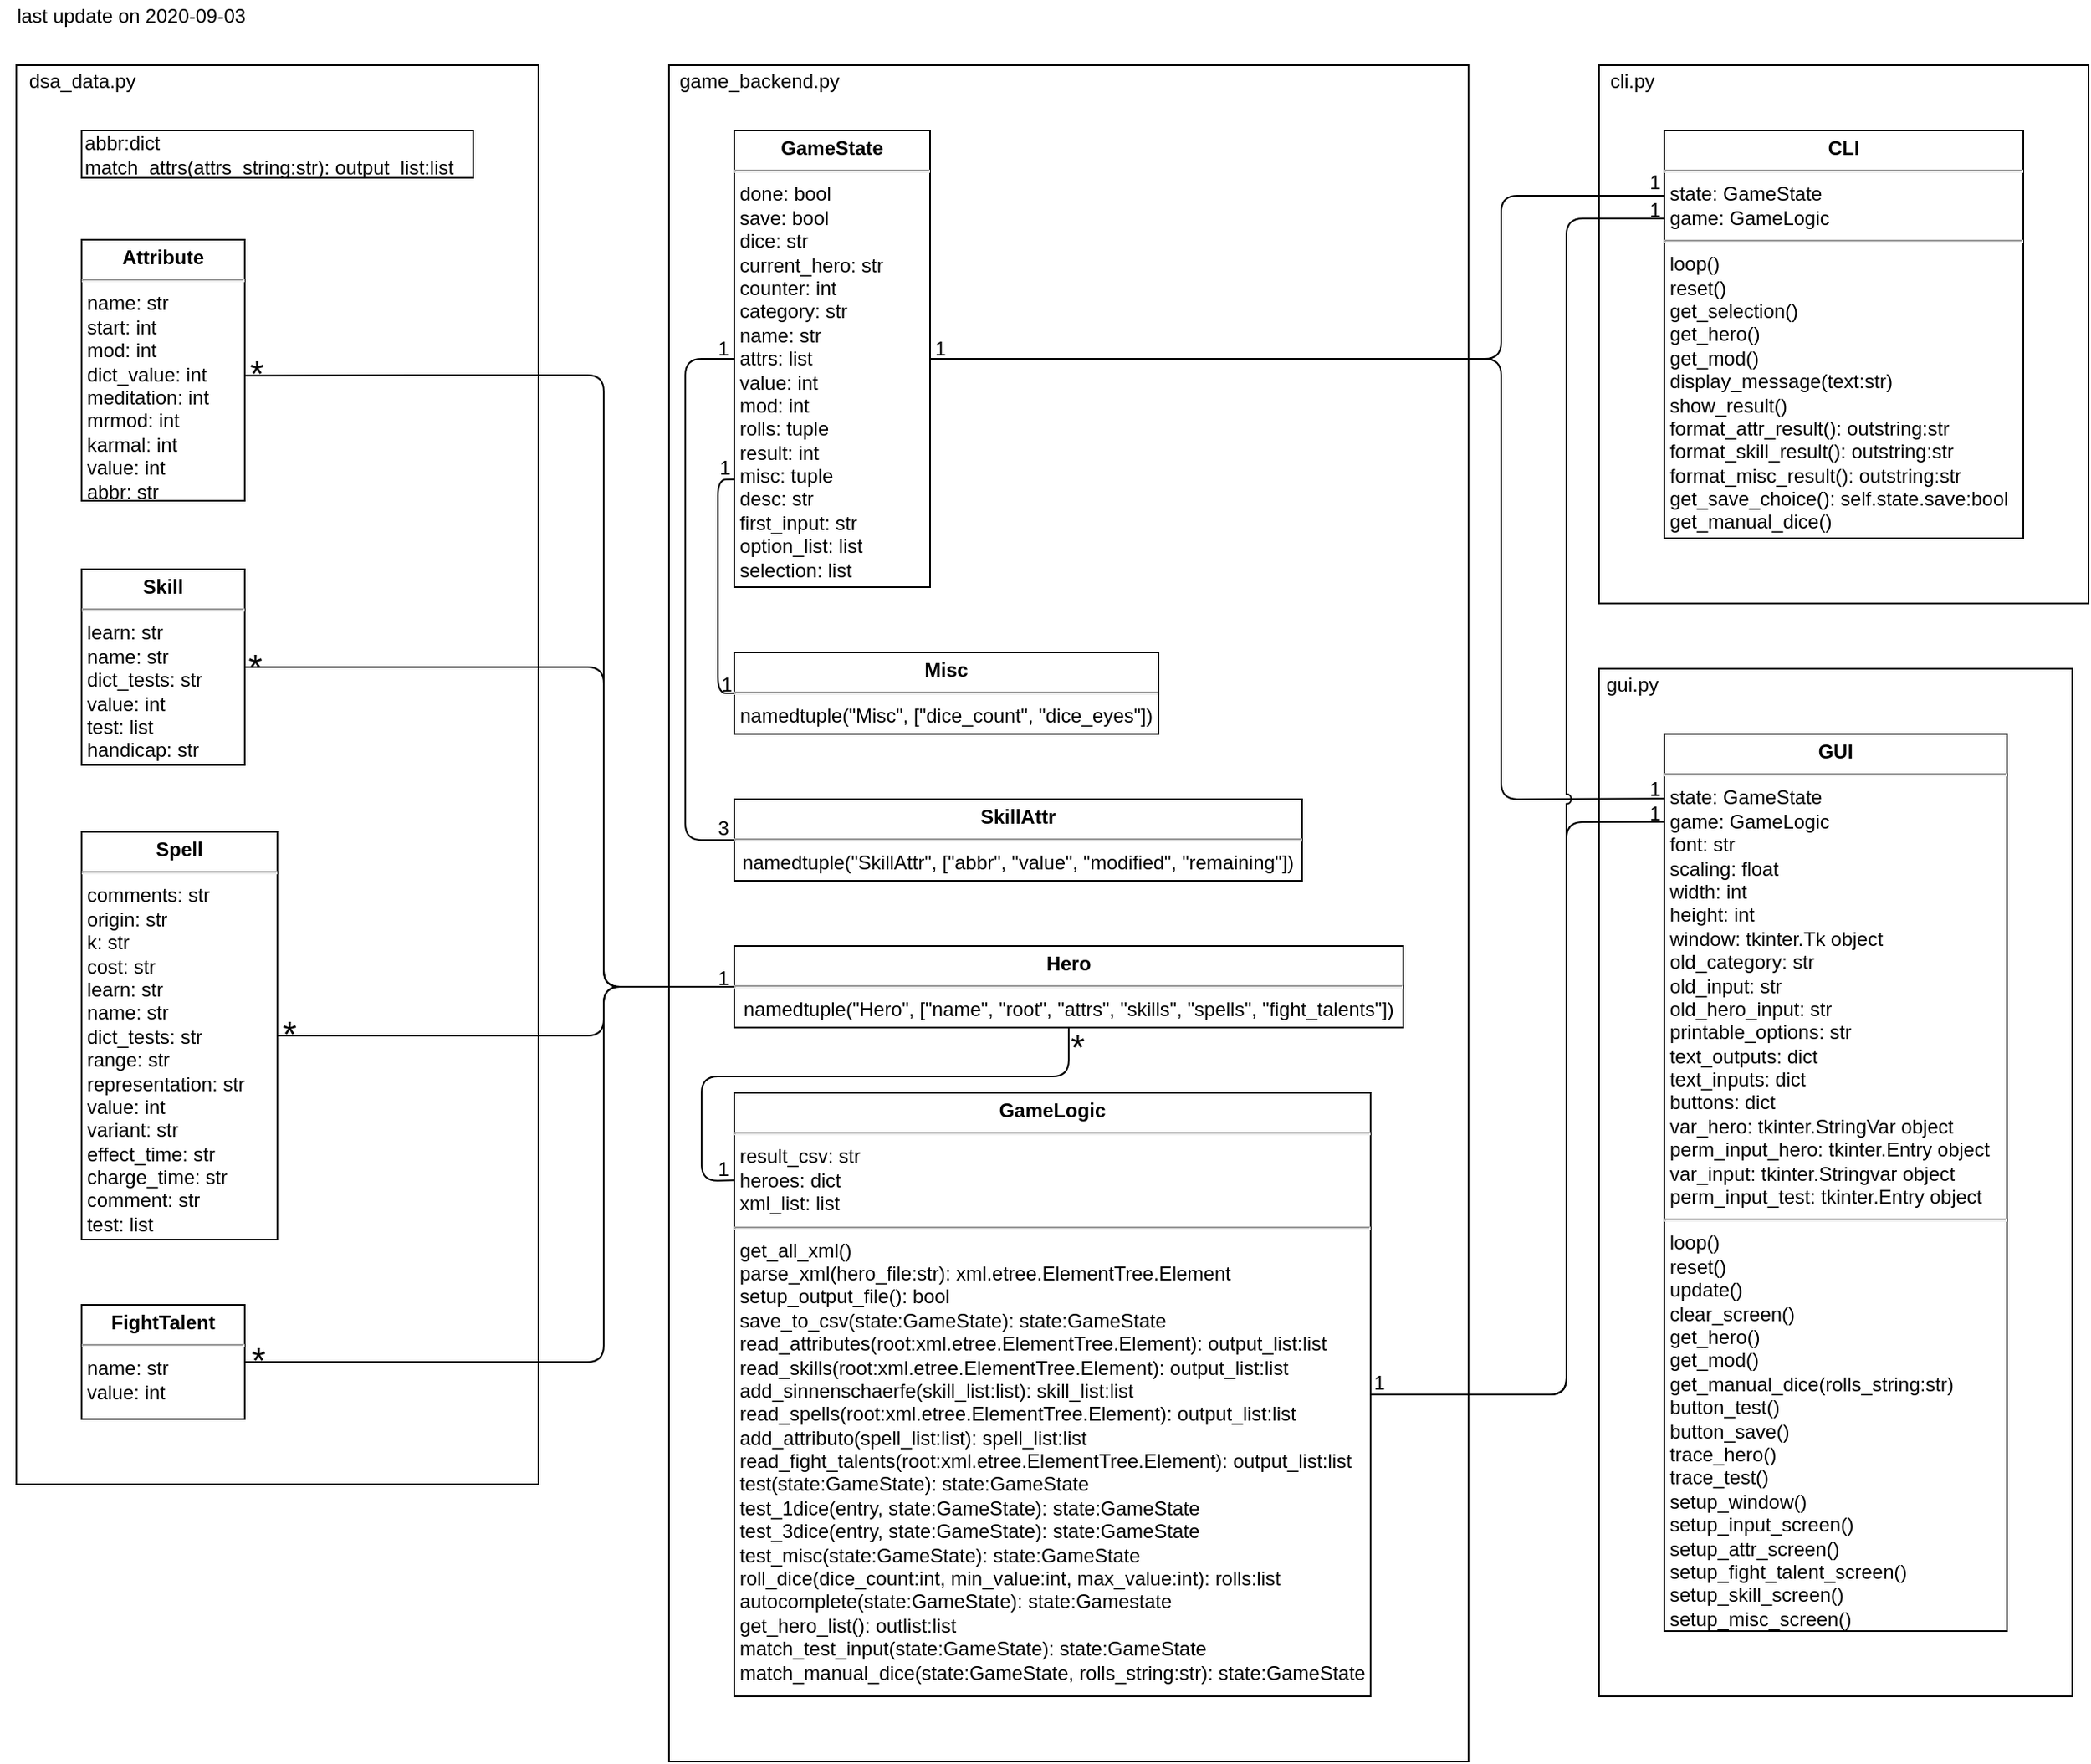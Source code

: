 <mxfile version="13.6.6" type="device"><diagram name="Page-1" id="929967ad-93f9-6ef4-fab6-5d389245f69c"><mxGraphModel dx="3175.5" dy="3218" grid="1" gridSize="10" guides="1" tooltips="1" connect="1" arrows="1" fold="1" page="1" pageScale="1.5" pageWidth="1169" pageHeight="826" background="none" math="0" shadow="0"><root><mxCell id="0" style=";html=1;"/><mxCell id="1" style=";html=1;" parent="0"/><mxCell id="DdQmzsdMxM-hgUcWmm2q-1" value="" style="rounded=0;whiteSpace=wrap;html=1;fillColor=none;" parent="1" vertex="1"><mxGeometry x="40" y="-1640" width="490" height="1040" as="geometry"/></mxCell><mxCell id="DdQmzsdMxM-hgUcWmm2q-2" value="&lt;div&gt;game_backend.py&lt;/div&gt;" style="text;html=1;align=center;verticalAlign=middle;resizable=0;points=[];autosize=1;" parent="1" vertex="1"><mxGeometry x="40" y="-1640" width="110" height="20" as="geometry"/></mxCell><mxCell id="DdQmzsdMxM-hgUcWmm2q-3" value="&lt;p style=&quot;margin: 0px ; margin-top: 4px ; text-align: center&quot;&gt;&lt;b&gt;GameLogic&lt;/b&gt;&lt;/p&gt;&lt;hr&gt;&lt;div align=&quot;left&quot;&gt;&amp;nbsp;result_csv: str&lt;/div&gt;&lt;div align=&quot;left&quot;&gt;&amp;nbsp;heroes: dict&lt;/div&gt;&lt;div align=&quot;left&quot;&gt;&amp;nbsp;xml_list: list&lt;br&gt;&lt;/div&gt;&lt;hr&gt;&lt;div align=&quot;left&quot;&gt;&amp;nbsp;get_all_xml()&lt;br&gt;&lt;/div&gt;&lt;div align=&quot;left&quot;&gt;&amp;nbsp;parse_xml(hero_file:str): xml.etree.ElementTree.Element&lt;/div&gt;&lt;div align=&quot;left&quot;&gt;&amp;nbsp;setup_output_file(): bool&lt;br&gt;&lt;/div&gt;&lt;div align=&quot;left&quot;&gt;&amp;nbsp;save_to_csv(state:GameState): state:GameState&lt;br&gt;&lt;/div&gt;&lt;div align=&quot;left&quot;&gt;&amp;nbsp;read_attributes(root:xml.etree.ElementTree.Element): output_list:list&lt;/div&gt;&lt;div align=&quot;left&quot;&gt;&amp;nbsp;read_skills(root:xml.etree.ElementTree.Element): output_list:list&lt;/div&gt;&lt;div align=&quot;left&quot;&gt;&amp;nbsp;add_sinnenschaerfe(skill_list:list): skill_list:list&lt;br&gt;&lt;/div&gt;&lt;div align=&quot;left&quot;&gt;&amp;nbsp;read_spells(root:xml.etree.ElementTree.Element): output_list:list&lt;/div&gt;&lt;div align=&quot;left&quot;&gt;&amp;nbsp;add_attributo(spell_list:list): spell_list:list&lt;br&gt;&lt;/div&gt;&lt;div align=&quot;left&quot;&gt;&amp;nbsp;read_fight_talents(root:xml.etree.ElementTree.Element): output_list:list&lt;br&gt;&lt;/div&gt;&lt;div align=&quot;left&quot;&gt;&amp;nbsp;test(state:GameState): state:GameState&lt;br&gt;&lt;/div&gt;&lt;div align=&quot;left&quot;&gt;&amp;nbsp;test_1dice(entry, state:GameState): state:GameState&lt;/div&gt;&lt;div align=&quot;left&quot;&gt;&amp;nbsp;test_3dice(entry, state:GameState): state:GameState&lt;br&gt;&lt;/div&gt;&lt;div align=&quot;left&quot;&gt;&amp;nbsp;test_misc(state:GameState): state:GameState&lt;br&gt;&lt;/div&gt;&lt;div align=&quot;left&quot;&gt;&amp;nbsp;roll_dice(dice_count:int, min_value:int, max_value:int): rolls:list&lt;br&gt;&lt;/div&gt;&lt;div align=&quot;left&quot;&gt;&amp;nbsp;autocomplete(state:GameState): state:Gamestate&lt;/div&gt;&lt;div align=&quot;left&quot;&gt;&amp;nbsp;get_hero_list(): outlist:list&lt;/div&gt;&lt;div align=&quot;left&quot;&gt;&amp;nbsp;match_test_input(state:GameState): state:GameState&lt;/div&gt;&lt;div align=&quot;left&quot;&gt;&amp;nbsp;match_manual_dice(state:GameState, rolls_string:str): state:GameState&lt;br&gt;&lt;/div&gt;" style="shape=rect;html=1;overflow=fill;whiteSpace=wrap;" parent="1" vertex="1"><mxGeometry x="80" y="-1010" width="390" height="370" as="geometry"/></mxCell><mxCell id="DdQmzsdMxM-hgUcWmm2q-4" value="&lt;p style=&quot;margin: 0px ; margin-top: 4px ; text-align: center&quot;&gt;&lt;b&gt;GameState&lt;/b&gt;&lt;/p&gt;&lt;hr&gt;&lt;div align=&quot;left&quot;&gt;&amp;nbsp;done: bool&lt;/div&gt;&lt;div align=&quot;left&quot;&gt;&amp;nbsp;save: bool&lt;/div&gt;&lt;div align=&quot;left&quot;&gt;&amp;nbsp;dice: str&lt;/div&gt;&lt;div align=&quot;left&quot;&gt;&amp;nbsp;current_hero: str&lt;br&gt;&lt;/div&gt;&lt;div align=&quot;left&quot;&gt;&amp;nbsp;counter: int&lt;/div&gt;&lt;div align=&quot;left&quot;&gt;&amp;nbsp;category: str&lt;/div&gt;&lt;div align=&quot;left&quot;&gt;&amp;nbsp;name: str&lt;/div&gt;&lt;div align=&quot;left&quot;&gt;&amp;nbsp;attrs: list&lt;/div&gt;&lt;div align=&quot;left&quot;&gt;&amp;nbsp;value: int&lt;/div&gt;&lt;div align=&quot;left&quot;&gt;&amp;nbsp;mod: int&lt;/div&gt;&lt;div align=&quot;left&quot;&gt;&amp;nbsp;rolls: tuple&lt;/div&gt;&lt;div align=&quot;left&quot;&gt;&amp;nbsp;result: int&lt;/div&gt;&lt;div align=&quot;left&quot;&gt;&amp;nbsp;misc: tuple&lt;/div&gt;&lt;div align=&quot;left&quot;&gt;&amp;nbsp;desc: str&lt;/div&gt;&lt;div align=&quot;left&quot;&gt;&amp;nbsp;first_input: str&lt;/div&gt;&lt;div align=&quot;left&quot;&gt;&amp;nbsp;option_list: list&lt;br&gt;&lt;/div&gt;&lt;div align=&quot;left&quot;&gt;&amp;nbsp;selection: list&lt;br&gt;&lt;/div&gt;" style="shape=rect;html=1;overflow=fill;whiteSpace=wrap;" parent="1" vertex="1"><mxGeometry x="80" y="-1600" width="120" height="280" as="geometry"/></mxCell><mxCell id="DdQmzsdMxM-hgUcWmm2q-6" value="&lt;p style=&quot;margin: 0px ; margin-top: 4px ; text-align: center&quot;&gt;&lt;b&gt;SkillAttr&lt;/b&gt;&lt;/p&gt;&lt;hr&gt;&lt;div&gt;namedtuple(&quot;SkillAttr&quot;, [&quot;abbr&quot;, &quot;value&quot;, &quot;modified&quot;, &quot;remaining&quot;])&lt;br&gt;&lt;/div&gt;" style="shape=rect;html=1;overflow=fill;whiteSpace=wrap;" parent="1" vertex="1"><mxGeometry x="80" y="-1190" width="348" height="50" as="geometry"/></mxCell><mxCell id="DdQmzsdMxM-hgUcWmm2q-7" value="" style="rounded=0;whiteSpace=wrap;html=1;fillColor=none;" parent="1" vertex="1"><mxGeometry x="-360" y="-1640" width="320" height="870" as="geometry"/></mxCell><mxCell id="DdQmzsdMxM-hgUcWmm2q-8" value="&lt;p style=&quot;margin: 0px ; margin-top: 4px ; text-align: center&quot;&gt;&lt;b&gt;Attribute&lt;/b&gt;&lt;/p&gt;&lt;hr&gt;&lt;div align=&quot;left&quot;&gt;&amp;nbsp;name: str&lt;/div&gt;&lt;div align=&quot;left&quot;&gt;&amp;nbsp;start: int&lt;/div&gt;&lt;div align=&quot;left&quot;&gt;&amp;nbsp;mod: int&lt;/div&gt;&lt;div align=&quot;left&quot;&gt;&amp;nbsp;dict_value: int&lt;/div&gt;&lt;div align=&quot;left&quot;&gt;&amp;nbsp;meditation: int &lt;br&gt;&lt;/div&gt;&lt;div align=&quot;left&quot;&gt;&amp;nbsp;mrmod: int&lt;/div&gt;&lt;div align=&quot;left&quot;&gt;&amp;nbsp;karmal: int&lt;/div&gt;&lt;div align=&quot;left&quot;&gt;&amp;nbsp;value: int&lt;/div&gt;&lt;div align=&quot;left&quot;&gt;&amp;nbsp;abbr: str&lt;br&gt;&lt;/div&gt;" style="shape=rect;html=1;overflow=fill;whiteSpace=wrap;" parent="1" vertex="1"><mxGeometry x="-320" y="-1533" width="100" height="160" as="geometry"/></mxCell><mxCell id="DdQmzsdMxM-hgUcWmm2q-9" value="&lt;p style=&quot;margin: 0px ; margin-top: 4px ; text-align: center&quot;&gt;&lt;b&gt;Skill&lt;/b&gt;&lt;/p&gt;&lt;hr&gt;&lt;div align=&quot;left&quot;&gt;&amp;nbsp;learn: str&lt;/div&gt;&lt;div align=&quot;left&quot;&gt;&amp;nbsp;name: str&lt;/div&gt;&lt;div align=&quot;left&quot;&gt;&amp;nbsp;dict_tests: str&lt;/div&gt;&lt;div align=&quot;left&quot;&gt;&amp;nbsp;value: int&lt;/div&gt;&lt;div align=&quot;left&quot;&gt;&amp;nbsp;test: list&lt;/div&gt;&lt;div align=&quot;left&quot;&gt;&amp;nbsp;handicap: str&lt;br&gt;&lt;/div&gt;" style="shape=rect;html=1;overflow=fill;whiteSpace=wrap;" parent="1" vertex="1"><mxGeometry x="-320" y="-1331" width="100" height="120" as="geometry"/></mxCell><mxCell id="DdQmzsdMxM-hgUcWmm2q-10" value="&lt;p style=&quot;margin: 0px ; margin-top: 4px ; text-align: center&quot;&gt;&lt;b&gt;Spell&lt;/b&gt;&lt;/p&gt;&lt;hr&gt;&lt;div align=&quot;left&quot;&gt;&amp;nbsp;comments: str&lt;/div&gt;&lt;div align=&quot;left&quot;&gt;&amp;nbsp;origin: str&lt;br&gt;&lt;/div&gt;&lt;div align=&quot;left&quot;&gt;&amp;nbsp;k: str&lt;/div&gt;&lt;div align=&quot;left&quot;&gt;&amp;nbsp;cost: str&lt;/div&gt;&lt;div align=&quot;left&quot;&gt;&amp;nbsp;learn: str&lt;/div&gt;&lt;div align=&quot;left&quot;&gt;&amp;nbsp;name: str&lt;/div&gt;&lt;div align=&quot;left&quot;&gt;&amp;nbsp;dict_tests: str&lt;/div&gt;&lt;div align=&quot;left&quot;&gt;&amp;nbsp;range: str&lt;/div&gt;&lt;div align=&quot;left&quot;&gt;&amp;nbsp;representation: str&lt;/div&gt;&lt;div align=&quot;left&quot;&gt;&amp;nbsp;value: int&lt;/div&gt;&lt;div align=&quot;left&quot;&gt;&amp;nbsp;variant: str&lt;/div&gt;&lt;div align=&quot;left&quot;&gt;&amp;nbsp;effect_time: str&lt;/div&gt;&lt;div align=&quot;left&quot;&gt;&amp;nbsp;charge_time: str&lt;/div&gt;&lt;div align=&quot;left&quot;&gt;&amp;nbsp;comment: str&lt;/div&gt;&lt;div align=&quot;left&quot;&gt;&amp;nbsp;test: list&lt;/div&gt;" style="shape=rect;html=1;overflow=fill;whiteSpace=wrap;" parent="1" vertex="1"><mxGeometry x="-320" y="-1170" width="120" height="250" as="geometry"/></mxCell><mxCell id="DdQmzsdMxM-hgUcWmm2q-11" value="&lt;div&gt;dsa_data.py&lt;/div&gt;" style="text;html=1;align=center;verticalAlign=middle;resizable=0;points=[];autosize=1;" parent="1" vertex="1"><mxGeometry x="-360" y="-1640" width="80" height="20" as="geometry"/></mxCell><mxCell id="DdQmzsdMxM-hgUcWmm2q-13" value="&lt;p style=&quot;margin: 0px ; margin-top: 4px ; text-align: center&quot;&gt;&lt;b&gt;FightTalent&lt;/b&gt;&lt;/p&gt;&lt;hr&gt;&lt;div align=&quot;left&quot;&gt;&amp;nbsp;name: str&lt;/div&gt;&lt;div align=&quot;left&quot;&gt;&amp;nbsp;value: int&lt;/div&gt;" style="shape=rect;html=1;overflow=fill;whiteSpace=wrap;" parent="1" vertex="1"><mxGeometry x="-320" y="-880" width="100" height="70" as="geometry"/></mxCell><mxCell id="tfWocAmcsH_Vqc833NFz-1" value="" style="rounded=0;whiteSpace=wrap;html=1;fillColor=none;" parent="1" vertex="1"><mxGeometry x="610" y="-1640" width="300" height="330" as="geometry"/></mxCell><mxCell id="tfWocAmcsH_Vqc833NFz-2" value="cli.py" style="text;html=1;align=center;verticalAlign=middle;resizable=0;points=[];autosize=1;" parent="1" vertex="1"><mxGeometry x="610" y="-1640" width="40" height="20" as="geometry"/></mxCell><mxCell id="tfWocAmcsH_Vqc833NFz-3" value="&lt;p style=&quot;margin: 0px ; margin-top: 4px ; text-align: center&quot;&gt;&lt;b&gt;CLI&lt;/b&gt;&lt;/p&gt;&lt;hr&gt;&lt;div align=&quot;left&quot;&gt;&amp;nbsp;state: GameState&lt;/div&gt;&lt;div align=&quot;left&quot;&gt;&amp;nbsp;game: GameLogic&lt;br&gt;&lt;/div&gt;&lt;hr&gt;&lt;div align=&quot;left&quot;&gt;&amp;nbsp;loop()&lt;/div&gt;&lt;div align=&quot;left&quot;&gt;&amp;nbsp;reset()&lt;br&gt;&lt;/div&gt;&lt;div align=&quot;left&quot;&gt;&amp;nbsp;get_selection()&lt;/div&gt;&lt;div align=&quot;left&quot;&gt;&amp;nbsp;get_hero()&lt;br&gt;&lt;/div&gt;&lt;div align=&quot;left&quot;&gt;&amp;nbsp;get_mod()&lt;/div&gt;&lt;div align=&quot;left&quot;&gt;&amp;nbsp;display_message(text:str)&lt;/div&gt;&lt;div align=&quot;left&quot;&gt;&amp;nbsp;show_result()&lt;/div&gt;&lt;div align=&quot;left&quot;&gt;&amp;nbsp;format_attr_result(): outstring:str&lt;br&gt;&lt;/div&gt;&lt;div align=&quot;left&quot;&gt;&amp;nbsp;format_skill_result(): outstring:str&lt;/div&gt;&lt;div align=&quot;left&quot;&gt;&amp;nbsp;format_misc_result(): outstring:str&lt;/div&gt;&lt;div align=&quot;left&quot;&gt;&amp;nbsp;get_save_choice(): self.state.save:bool&lt;br&gt;&lt;/div&gt;&lt;div align=&quot;left&quot;&gt;&amp;nbsp;get_manual_dice()&lt;br&gt;&lt;/div&gt;" style="shape=rect;html=1;overflow=fill;whiteSpace=wrap;" parent="1" vertex="1"><mxGeometry x="650" y="-1600" width="220" height="250" as="geometry"/></mxCell><mxCell id="tfWocAmcsH_Vqc833NFz-4" value="" style="rounded=0;whiteSpace=wrap;html=1;fillColor=none;" parent="1" vertex="1"><mxGeometry x="610" y="-1270" width="290" height="630" as="geometry"/></mxCell><mxCell id="tfWocAmcsH_Vqc833NFz-5" value="gui.py" style="text;html=1;align=center;verticalAlign=middle;resizable=0;points=[];autosize=1;" parent="1" vertex="1"><mxGeometry x="605" y="-1270" width="50" height="20" as="geometry"/></mxCell><mxCell id="tfWocAmcsH_Vqc833NFz-6" value="&lt;p style=&quot;margin: 0px ; margin-top: 4px ; text-align: center&quot;&gt;&lt;b&gt;GUI&lt;/b&gt;&lt;br&gt;&lt;/p&gt;&lt;hr&gt;&lt;div align=&quot;left&quot;&gt;&amp;nbsp;state: GameState&lt;/div&gt;&lt;div align=&quot;left&quot;&gt;&amp;nbsp;game: GameLogic&lt;/div&gt;&lt;div align=&quot;left&quot;&gt;&amp;nbsp;font: str&lt;/div&gt;&lt;div align=&quot;left&quot;&gt;&amp;nbsp;scaling: float&lt;br&gt;&lt;/div&gt;&lt;div align=&quot;left&quot;&gt;&amp;nbsp;width: int&lt;/div&gt;&lt;div align=&quot;left&quot;&gt;&amp;nbsp;height: int&lt;/div&gt;&lt;div align=&quot;left&quot;&gt;&amp;nbsp;window: tkinter.Tk object&lt;/div&gt;&lt;div align=&quot;left&quot;&gt;&amp;nbsp;old_category: str&lt;/div&gt;&lt;div align=&quot;left&quot;&gt;&amp;nbsp;old_input: str&lt;/div&gt;&lt;div align=&quot;left&quot;&gt;&amp;nbsp;old_hero_input: str&lt;/div&gt;&lt;div align=&quot;left&quot;&gt;&amp;nbsp;printable_options: str&lt;/div&gt;&lt;div align=&quot;left&quot;&gt;&amp;nbsp;text_outputs: dict&lt;/div&gt;&lt;div align=&quot;left&quot;&gt;&amp;nbsp;text_inputs: dict&lt;/div&gt;&lt;div align=&quot;left&quot;&gt;&amp;nbsp;buttons: dict&lt;/div&gt;&lt;div align=&quot;left&quot;&gt;&amp;nbsp;var_hero: tkinter.StringVar object&lt;br&gt;&lt;/div&gt;&lt;div align=&quot;left&quot;&gt;&amp;nbsp;perm_input_hero: tkinter.Entry object&lt;/div&gt;&lt;div align=&quot;left&quot;&gt;&amp;nbsp;var_input: tkinter.Stringvar object&lt;/div&gt;&lt;div align=&quot;left&quot;&gt;&amp;nbsp;perm_input_test: tkinter.Entry object&lt;br&gt;&lt;/div&gt;&lt;hr&gt;&lt;div align=&quot;left&quot;&gt;&amp;nbsp;loop()&lt;/div&gt;&lt;div align=&quot;left&quot;&gt;&amp;nbsp;reset()&lt;/div&gt;&lt;div align=&quot;left&quot;&gt;&amp;nbsp;update()&lt;/div&gt;&lt;div align=&quot;left&quot;&gt;&amp;nbsp;clear_screen()&lt;/div&gt;&lt;div align=&quot;left&quot;&gt;&amp;nbsp;get_hero()&lt;br&gt;&lt;/div&gt;&lt;div align=&quot;left&quot;&gt;&amp;nbsp;get_mod()&lt;/div&gt;&lt;div align=&quot;left&quot;&gt;&amp;nbsp;get_manual_dice(rolls_string:str)&lt;/div&gt;&lt;div align=&quot;left&quot;&gt;&amp;nbsp;button_test()&lt;/div&gt;&lt;div align=&quot;left&quot;&gt;&amp;nbsp;button_save()&lt;/div&gt;&lt;div align=&quot;left&quot;&gt;&amp;nbsp;trace_hero()&lt;/div&gt;&lt;div align=&quot;left&quot;&gt;&amp;nbsp;trace_test()&lt;/div&gt;&lt;div align=&quot;left&quot;&gt;&amp;nbsp;setup_window()&lt;/div&gt;&lt;div align=&quot;left&quot;&gt;&amp;nbsp;setup_input_screen()&lt;/div&gt;&lt;div align=&quot;left&quot;&gt;&amp;nbsp;setup_attr_screen()&lt;/div&gt;&lt;div align=&quot;left&quot;&gt;&amp;nbsp;setup_fight_talent_screen()&lt;/div&gt;&lt;div align=&quot;left&quot;&gt;&amp;nbsp;setup_skill_screen()&lt;/div&gt;&lt;div align=&quot;left&quot;&gt;&amp;nbsp;setup_misc_screen()&lt;br&gt;&lt;/div&gt;&lt;div align=&quot;left&quot;&gt;&lt;br&gt;&lt;/div&gt;" style="shape=rect;html=1;overflow=fill;whiteSpace=wrap;" parent="1" vertex="1"><mxGeometry x="650" y="-1230" width="210" height="550" as="geometry"/></mxCell><mxCell id="tfWocAmcsH_Vqc833NFz-7" value="" style="endArrow=none;html=1;entryX=0.001;entryY=0.16;entryDx=0;entryDy=0;entryPerimeter=0;exitX=1;exitY=0.5;exitDx=0;exitDy=0;" parent="1" source="DdQmzsdMxM-hgUcWmm2q-4" target="tfWocAmcsH_Vqc833NFz-3" edge="1"><mxGeometry width="50" height="50" relative="1" as="geometry"><mxPoint x="570" y="-990" as="sourcePoint"/><mxPoint x="440" y="-1200" as="targetPoint"/><Array as="points"><mxPoint x="550" y="-1460"/><mxPoint x="550" y="-1560"/></Array></mxGeometry></mxCell><mxCell id="tfWocAmcsH_Vqc833NFz-8" value="" style="endArrow=none;html=1;exitX=1;exitY=0.5;exitDx=0;exitDy=0;entryX=0.001;entryY=0.072;entryDx=0;entryDy=0;entryPerimeter=0;jumpStyle=arc;" parent="1" source="DdQmzsdMxM-hgUcWmm2q-4" target="tfWocAmcsH_Vqc833NFz-6" edge="1"><mxGeometry width="50" height="50" relative="1" as="geometry"><mxPoint x="580" y="-920" as="sourcePoint"/><mxPoint x="630" y="-1190" as="targetPoint"/><Array as="points"><mxPoint x="550" y="-1460"/><mxPoint x="550" y="-1190"/></Array></mxGeometry></mxCell><mxCell id="tfWocAmcsH_Vqc833NFz-9" value="" style="endArrow=none;html=1;exitX=1;exitY=0.52;exitDx=0;exitDy=0;exitPerimeter=0;entryX=0;entryY=0.5;entryDx=0;entryDy=0;" parent="1" source="DdQmzsdMxM-hgUcWmm2q-8" target="vENSoGeNtWTeXs-wH1wk-13" edge="1"><mxGeometry width="50" height="50" relative="1" as="geometry"><mxPoint x="-30" y="-1500" as="sourcePoint"/><mxPoint x="-10" y="-1528" as="targetPoint"/><Array as="points"><mxPoint x="-80" y="-1450"/><mxPoint y="-1450"/><mxPoint y="-1075"/></Array></mxGeometry></mxCell><mxCell id="tfWocAmcsH_Vqc833NFz-10" value="" style="endArrow=none;html=1;exitX=1;exitY=0.5;exitDx=0;exitDy=0;entryX=0;entryY=0.5;entryDx=0;entryDy=0;" parent="1" source="DdQmzsdMxM-hgUcWmm2q-9" target="vENSoGeNtWTeXs-wH1wk-13" edge="1"><mxGeometry width="50" height="50" relative="1" as="geometry"><mxPoint x="-450" y="-1510" as="sourcePoint"/><mxPoint x="10" y="-1180" as="targetPoint"/><Array as="points"><mxPoint y="-1271"/><mxPoint y="-1075"/></Array></mxGeometry></mxCell><mxCell id="tfWocAmcsH_Vqc833NFz-13" value="" style="endArrow=none;html=1;exitX=1;exitY=0.5;exitDx=0;exitDy=0;entryX=0;entryY=0.5;entryDx=0;entryDy=0;" parent="1" source="DdQmzsdMxM-hgUcWmm2q-10" target="vENSoGeNtWTeXs-wH1wk-13" edge="1"><mxGeometry width="50" height="50" relative="1" as="geometry"><mxPoint x="-200" y="-1270" as="sourcePoint"/><mxPoint x="20" y="-1489" as="targetPoint"/><Array as="points"><mxPoint y="-1045"/><mxPoint y="-1075"/></Array></mxGeometry></mxCell><mxCell id="tfWocAmcsH_Vqc833NFz-14" value="" style="endArrow=none;html=1;exitX=1;exitY=0.5;exitDx=0;exitDy=0;jumpStyle=sharp;jumpSize=0;entryX=0;entryY=0.5;entryDx=0;entryDy=0;" parent="1" source="DdQmzsdMxM-hgUcWmm2q-13" target="vENSoGeNtWTeXs-wH1wk-13" edge="1"><mxGeometry width="50" height="50" relative="1" as="geometry"><mxPoint x="-300" y="-1250" as="sourcePoint"/><mxPoint x="30" y="-1470" as="targetPoint"/><Array as="points"><mxPoint y="-845"/><mxPoint y="-1075"/></Array></mxGeometry></mxCell><mxCell id="tfWocAmcsH_Vqc833NFz-15" value="&lt;font style=&quot;font-size: 22px&quot;&gt;*&lt;/font&gt;" style="text;html=1;align=center;verticalAlign=middle;resizable=0;points=[];autosize=1;rotation=0;" parent="1" vertex="1"><mxGeometry x="-223" y="-1460" width="20" height="20" as="geometry"/></mxCell><mxCell id="tfWocAmcsH_Vqc833NFz-16" value="&lt;font style=&quot;font-size: 22px&quot;&gt;*&lt;/font&gt;" style="text;html=1;align=center;verticalAlign=middle;resizable=0;points=[];autosize=1;" parent="1" vertex="1"><mxGeometry x="-224" y="-1280" width="20" height="20" as="geometry"/></mxCell><mxCell id="tfWocAmcsH_Vqc833NFz-17" value="&lt;font style=&quot;font-size: 22px&quot;&gt;*&lt;/font&gt;" style="text;html=1;align=center;verticalAlign=middle;resizable=0;points=[];autosize=1;" parent="1" vertex="1"><mxGeometry x="-203" y="-1055" width="20" height="20" as="geometry"/></mxCell><mxCell id="tfWocAmcsH_Vqc833NFz-18" value="&lt;font style=&quot;font-size: 22px&quot;&gt;*&lt;/font&gt;" style="text;html=1;align=center;verticalAlign=middle;resizable=0;points=[];autosize=1;" parent="1" vertex="1"><mxGeometry x="-222" y="-855" width="20" height="20" as="geometry"/></mxCell><mxCell id="tfWocAmcsH_Vqc833NFz-26" value="1" style="text;html=1;align=center;verticalAlign=middle;resizable=0;points=[];autosize=1;" parent="1" vertex="1"><mxGeometry x="634" y="-1578" width="20" height="20" as="geometry"/></mxCell><mxCell id="vENSoGeNtWTeXs-wH1wk-1" value="&lt;div align=&quot;left&quot;&gt;abbr:dict&lt;br&gt;&lt;/div&gt;&lt;div align=&quot;left&quot;&gt;match_attrs(attrs_string:str): output_list:list&lt;/div&gt;" style="rounded=0;whiteSpace=wrap;html=1;align=left;" parent="1" vertex="1"><mxGeometry x="-320" y="-1600" width="240" height="29" as="geometry"/></mxCell><mxCell id="vENSoGeNtWTeXs-wH1wk-12" value="&lt;p style=&quot;margin: 0px ; margin-top: 4px ; text-align: center&quot;&gt;&lt;b&gt;Misc&lt;/b&gt;&lt;/p&gt;&lt;hr&gt;&lt;div&gt;namedtuple(&quot;Misc&quot;, [&quot;dice_count&quot;, &quot;dice_eyes&quot;])&lt;br&gt;&lt;/div&gt;" style="shape=rect;html=1;overflow=fill;whiteSpace=wrap;" parent="1" vertex="1"><mxGeometry x="80" y="-1280" width="260" height="50" as="geometry"/></mxCell><mxCell id="vENSoGeNtWTeXs-wH1wk-13" value="&lt;p style=&quot;margin: 0px ; margin-top: 4px ; text-align: center&quot;&gt;&lt;b&gt;Hero&lt;/b&gt;&lt;/p&gt;&lt;hr&gt;&lt;div&gt;namedtuple(&quot;Hero&quot;, [&quot;name&quot;, &quot;root&quot;, &quot;attrs&quot;, &quot;skills&quot;, &quot;spells&quot;, &quot;fight_talents&quot;])&lt;br&gt;&lt;/div&gt;" style="shape=rect;html=1;overflow=fill;whiteSpace=wrap;" parent="1" vertex="1"><mxGeometry x="80" y="-1100" width="410" height="50" as="geometry"/></mxCell><mxCell id="vENSoGeNtWTeXs-wH1wk-15" value="1" style="text;html=1;align=center;verticalAlign=middle;resizable=0;points=[];autosize=1;" parent="1" vertex="1"><mxGeometry x="63" y="-1090" width="20" height="20" as="geometry"/></mxCell><mxCell id="vENSoGeNtWTeXs-wH1wk-16" value="" style="endArrow=none;html=1;exitX=0;exitY=0.5;exitDx=0;exitDy=0;entryX=0;entryY=0.5;entryDx=0;entryDy=0;" parent="1" source="DdQmzsdMxM-hgUcWmm2q-6" target="DdQmzsdMxM-hgUcWmm2q-4" edge="1"><mxGeometry width="50" height="50" relative="1" as="geometry"><mxPoint x="230" y="-1320" as="sourcePoint"/><mxPoint x="280" y="-1370" as="targetPoint"/><Array as="points"><mxPoint x="50" y="-1165"/><mxPoint x="50" y="-1460"/></Array></mxGeometry></mxCell><mxCell id="vENSoGeNtWTeXs-wH1wk-17" value="3" style="text;html=1;align=center;verticalAlign=middle;resizable=0;points=[];autosize=1;" parent="1" vertex="1"><mxGeometry x="63" y="-1182" width="20" height="20" as="geometry"/></mxCell><mxCell id="vENSoGeNtWTeXs-wH1wk-18" value="1" style="text;html=1;align=center;verticalAlign=middle;resizable=0;points=[];autosize=1;" parent="1" vertex="1"><mxGeometry x="63" y="-1476" width="20" height="20" as="geometry"/></mxCell><mxCell id="vENSoGeNtWTeXs-wH1wk-19" value="" style="endArrow=none;html=1;exitX=0;exitY=0.5;exitDx=0;exitDy=0;entryX=0;entryY=0.764;entryDx=0;entryDy=0;entryPerimeter=0;" parent="1" source="vENSoGeNtWTeXs-wH1wk-12" target="DdQmzsdMxM-hgUcWmm2q-4" edge="1"><mxGeometry width="50" height="50" relative="1" as="geometry"><mxPoint x="210" y="-1320" as="sourcePoint"/><mxPoint x="260" y="-1370" as="targetPoint"/><Array as="points"><mxPoint x="70" y="-1255"/><mxPoint x="70" y="-1386"/></Array></mxGeometry></mxCell><mxCell id="vENSoGeNtWTeXs-wH1wk-20" value="1" style="text;html=1;align=center;verticalAlign=middle;resizable=0;points=[];autosize=1;" parent="1" vertex="1"><mxGeometry x="64" y="-1403" width="20" height="20" as="geometry"/></mxCell><mxCell id="vENSoGeNtWTeXs-wH1wk-21" value="1" style="text;html=1;align=center;verticalAlign=middle;resizable=0;points=[];autosize=1;" parent="1" vertex="1"><mxGeometry x="65" y="-1270" width="20" height="20" as="geometry"/></mxCell><mxCell id="vENSoGeNtWTeXs-wH1wk-22" value="" style="endArrow=none;html=1;entryX=0;entryY=0.145;entryDx=0;entryDy=0;entryPerimeter=0;exitX=0.5;exitY=1;exitDx=0;exitDy=0;" parent="1" source="vENSoGeNtWTeXs-wH1wk-13" target="DdQmzsdMxM-hgUcWmm2q-3" edge="1"><mxGeometry width="50" height="50" relative="1" as="geometry"><mxPoint x="280" y="-940" as="sourcePoint"/><mxPoint x="330" y="-990" as="targetPoint"/><Array as="points"><mxPoint x="285" y="-1020"/><mxPoint x="60" y="-1020"/><mxPoint x="60" y="-956"/></Array></mxGeometry></mxCell><mxCell id="vENSoGeNtWTeXs-wH1wk-24" value="1" style="text;html=1;align=center;verticalAlign=middle;resizable=0;points=[];autosize=1;" parent="1" vertex="1"><mxGeometry x="63" y="-973" width="20" height="20" as="geometry"/></mxCell><mxCell id="vENSoGeNtWTeXs-wH1wk-25" value="&lt;font style=&quot;font-size: 22px&quot;&gt;*&lt;/font&gt;" style="text;html=1;align=center;verticalAlign=middle;resizable=0;points=[];autosize=1;" parent="1" vertex="1"><mxGeometry x="280" y="-1047" width="20" height="20" as="geometry"/></mxCell><mxCell id="vENSoGeNtWTeXs-wH1wk-26" value="1" style="text;html=1;align=center;verticalAlign=middle;resizable=0;points=[];autosize=1;" parent="1" vertex="1"><mxGeometry x="196" y="-1476" width="20" height="20" as="geometry"/></mxCell><mxCell id="vENSoGeNtWTeXs-wH1wk-27" value="" style="endArrow=none;html=1;entryX=0.001;entryY=0.216;entryDx=0;entryDy=0;exitX=1;exitY=0.5;exitDx=0;exitDy=0;entryPerimeter=0;jumpStyle=arc;" parent="1" source="DdQmzsdMxM-hgUcWmm2q-3" target="tfWocAmcsH_Vqc833NFz-3" edge="1"><mxGeometry width="50" height="50" relative="1" as="geometry"><mxPoint x="590" y="-930" as="sourcePoint"/><mxPoint x="330" y="-1170" as="targetPoint"/><Array as="points"><mxPoint x="590" y="-825"/><mxPoint x="590" y="-1546"/></Array></mxGeometry></mxCell><mxCell id="vENSoGeNtWTeXs-wH1wk-31" value="1" style="text;html=1;align=center;verticalAlign=middle;resizable=0;points=[];autosize=1;" parent="1" vertex="1"><mxGeometry x="634" y="-1561" width="20" height="20" as="geometry"/></mxCell><mxCell id="vENSoGeNtWTeXs-wH1wk-32" value="" style="endArrow=none;html=1;exitX=1;exitY=0.5;exitDx=0;exitDy=0;entryX=0.001;entryY=0.098;entryDx=0;entryDy=0;entryPerimeter=0;" parent="1" source="DdQmzsdMxM-hgUcWmm2q-3" target="tfWocAmcsH_Vqc833NFz-6" edge="1"><mxGeometry width="50" height="50" relative="1" as="geometry"><mxPoint x="560" y="-820" as="sourcePoint"/><mxPoint x="600" y="-910" as="targetPoint"/><Array as="points"><mxPoint x="590" y="-825"/><mxPoint x="590" y="-1176"/></Array></mxGeometry></mxCell><mxCell id="vENSoGeNtWTeXs-wH1wk-33" value="1" style="text;html=1;align=center;verticalAlign=middle;resizable=0;points=[];autosize=1;" parent="1" vertex="1"><mxGeometry x="465" y="-842" width="20" height="20" as="geometry"/></mxCell><mxCell id="vENSoGeNtWTeXs-wH1wk-34" value="1" style="text;html=1;align=center;verticalAlign=middle;resizable=0;points=[];autosize=1;" parent="1" vertex="1"><mxGeometry x="634" y="-1191" width="20" height="20" as="geometry"/></mxCell><mxCell id="vENSoGeNtWTeXs-wH1wk-35" value="1" style="text;html=1;align=center;verticalAlign=middle;resizable=0;points=[];autosize=1;" parent="1" vertex="1"><mxGeometry x="634" y="-1206" width="20" height="20" as="geometry"/></mxCell><mxCell id="AbSjWwfD5H3AbNqOlwcA-2" value="last update on 2020-09-03" style="text;html=1;align=center;verticalAlign=middle;resizable=0;points=[];autosize=1;" vertex="1" parent="1"><mxGeometry x="-370" y="-1680" width="160" height="20" as="geometry"/></mxCell></root></mxGraphModel></diagram></mxfile>